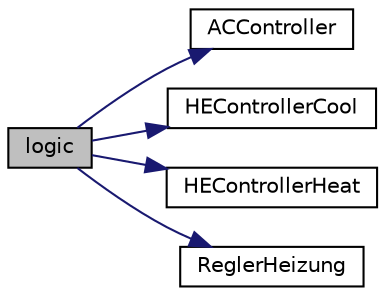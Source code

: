 digraph "logic"
{
 // LATEX_PDF_SIZE
  edge [fontname="Helvetica",fontsize="10",labelfontname="Helvetica",labelfontsize="10"];
  node [fontname="Helvetica",fontsize="10",shape=record];
  rankdir="LR";
  Node1 [label="logic",height=0.2,width=0.4,color="black", fillcolor="grey75", style="filled", fontcolor="black",tooltip=" "];
  Node1 -> Node2 [color="midnightblue",fontsize="10",style="solid",fontname="Helvetica"];
  Node2 [label="ACController",height=0.2,width=0.4,color="black", fillcolor="white", style="filled",URL="$Controller_8ino.html#ab10f597b51a01881bc3bfda2edc9daa2",tooltip=" "];
  Node1 -> Node3 [color="midnightblue",fontsize="10",style="solid",fontname="Helvetica"];
  Node3 [label="HEControllerCool",height=0.2,width=0.4,color="black", fillcolor="white", style="filled",URL="$Controller_8ino.html#afd15f02b5b76c27ce9d24b1202353803",tooltip=" "];
  Node1 -> Node4 [color="midnightblue",fontsize="10",style="solid",fontname="Helvetica"];
  Node4 [label="HEControllerHeat",height=0.2,width=0.4,color="black", fillcolor="white", style="filled",URL="$Controller_8ino.html#aa4542df6529eb717fdc0a3105fe8a6f2",tooltip=" "];
  Node1 -> Node5 [color="midnightblue",fontsize="10",style="solid",fontname="Helvetica"];
  Node5 [label="ReglerHeizung",height=0.2,width=0.4,color="black", fillcolor="white", style="filled",URL="$Controller_8ino.html#a090aec666da0a428e48e596f9460a5ec",tooltip=" "];
}

